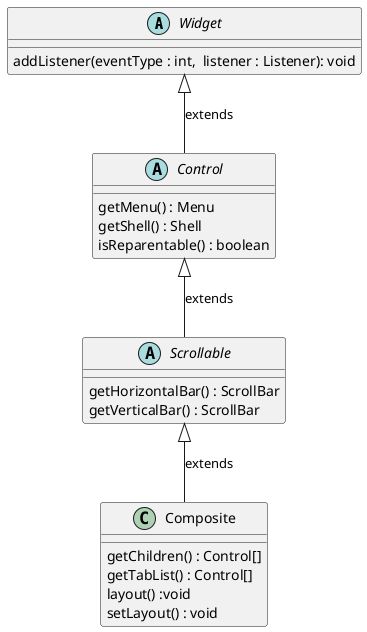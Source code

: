 @startuml
'https://plantuml.com/class-diagram

abstract class Widget{
    addListener(eventType : int,  listener : Listener): void
}

abstract class Control{
    getMenu() : Menu
    getShell() : Shell
    isReparentable() : boolean
}
Widget<|--Control : extends

abstract class Scrollable{
    getHorizontalBar() : ScrollBar
    getVerticalBar() : ScrollBar
}
Control<|--Scrollable : extends

class Composite{
     getChildren() : Control[]
     getTabList() : Control[]
     layout() :void
     setLayout() : void
}
Scrollable<|--Composite : extends


@enduml